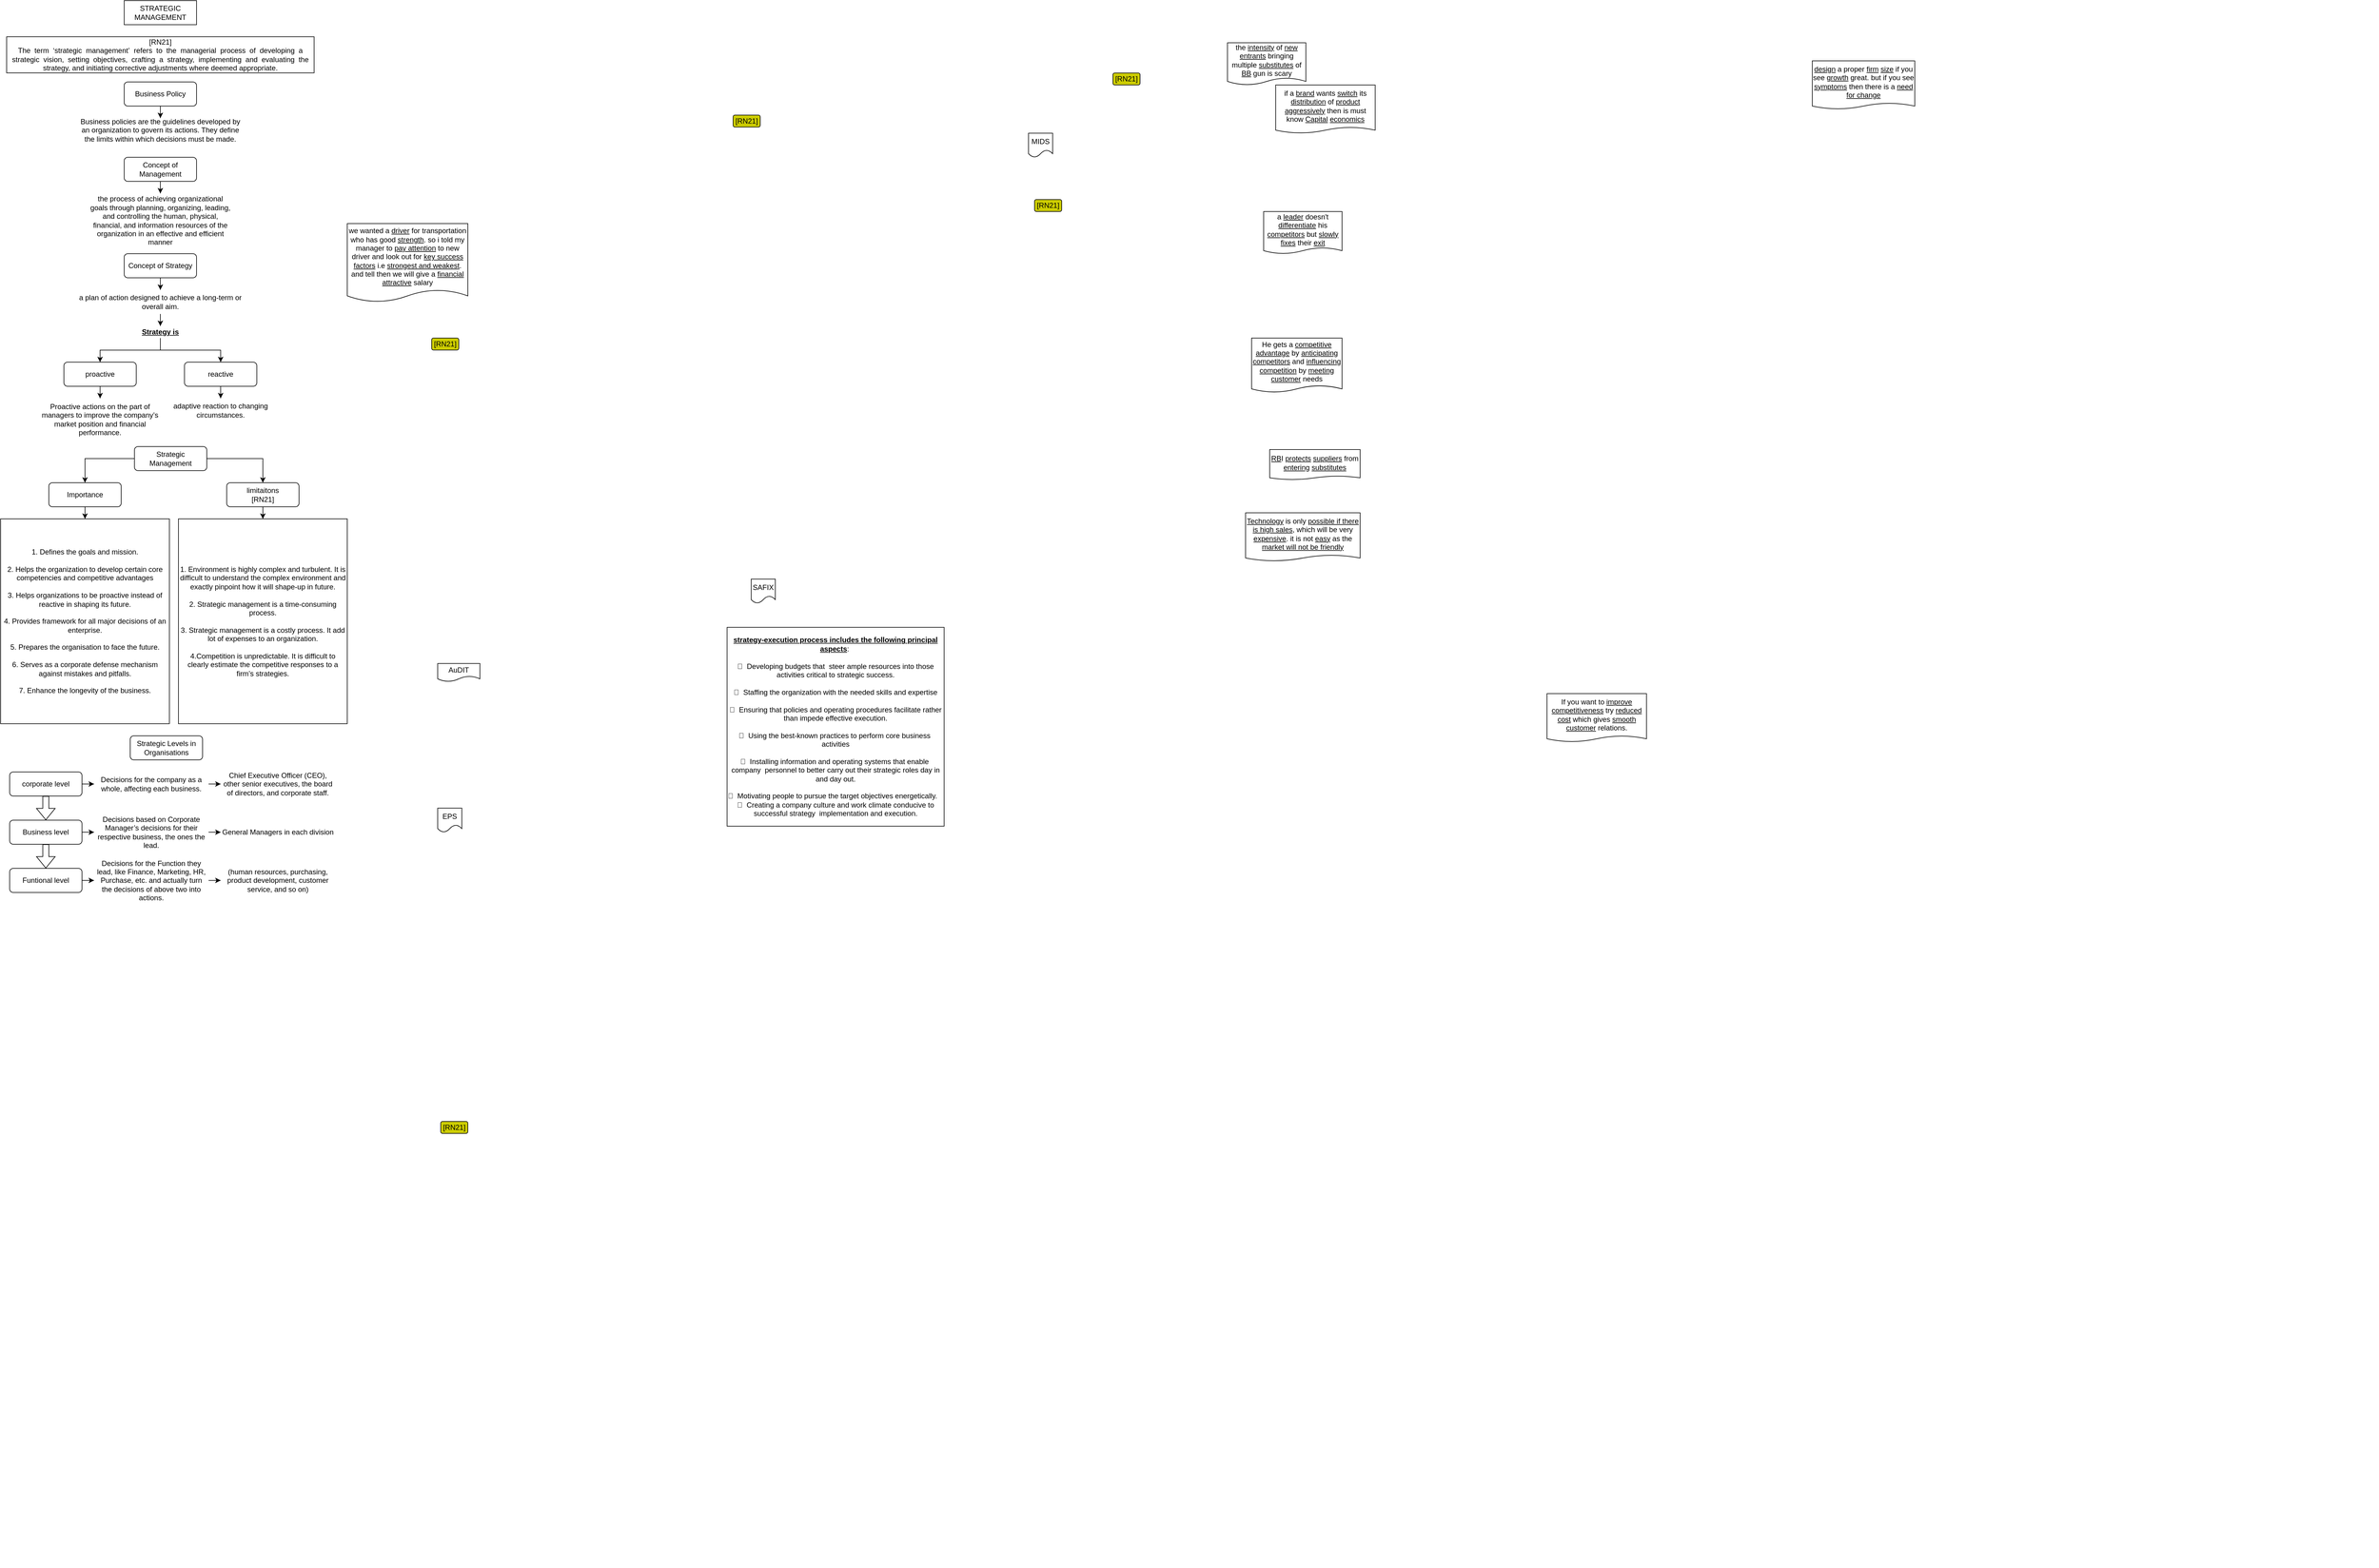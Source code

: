 <mxfile version="15.8.3" type="github">
  <diagram id="j7XMYwBc6ITuC55r1ueF" name="Page-1">
    <mxGraphModel dx="1573" dy="358" grid="1" gridSize="10" guides="1" tooltips="1" connect="1" arrows="1" fold="1" page="1" pageScale="1" pageWidth="850" pageHeight="1100" math="0" shadow="0">
      <root>
        <mxCell id="0" />
        <mxCell id="1" parent="0" />
        <mxCell id="MwBNxe2ZaE5eEIMrjebB-1" value="" style="shape=image;verticalLabelPosition=bottom;labelBackgroundColor=#ffffff;verticalAlign=top;aspect=fixed;imageAspect=0;image=https://i.imgur.com/6u7HFC5.jpg;fontStyle=1" parent="1" vertex="1">
          <mxGeometry x="160" width="371" height="520" as="geometry" />
        </mxCell>
        <mxCell id="MwBNxe2ZaE5eEIMrjebB-2" value="" style="shape=image;verticalLabelPosition=bottom;labelBackgroundColor=#ffffff;verticalAlign=top;aspect=fixed;imageAspect=0;image=https://i.imgur.com/eEXyNHM.jpg;" parent="1" vertex="1">
          <mxGeometry x="150" y="520" width="411" height="520" as="geometry" />
        </mxCell>
        <mxCell id="MwBNxe2ZaE5eEIMrjebB-3" value="" style="shape=image;verticalLabelPosition=bottom;labelBackgroundColor=#ffffff;verticalAlign=top;aspect=fixed;imageAspect=0;image=https://i.imgur.com/A8G9Bg5.jpg;" parent="1" vertex="1">
          <mxGeometry x="129.5" y="1040" width="452" height="520" as="geometry" />
        </mxCell>
        <mxCell id="MwBNxe2ZaE5eEIMrjebB-4" value="" style="shape=image;verticalLabelPosition=bottom;labelBackgroundColor=#ffffff;verticalAlign=top;aspect=fixed;imageAspect=0;image=https://i.imgur.com/yLA90qi.jpg;" parent="1" vertex="1">
          <mxGeometry x="150" y="1560" width="400" height="520" as="geometry" />
        </mxCell>
        <mxCell id="MwBNxe2ZaE5eEIMrjebB-5" value="" style="shape=image;verticalLabelPosition=bottom;labelBackgroundColor=#ffffff;verticalAlign=top;aspect=fixed;imageAspect=0;image=https://i.imgur.com/Me1mVRL.jpg;" parent="1" vertex="1">
          <mxGeometry x="116" y="2080" width="479" height="520" as="geometry" />
        </mxCell>
        <mxCell id="MwBNxe2ZaE5eEIMrjebB-6" value="" style="shape=image;verticalLabelPosition=bottom;labelBackgroundColor=#ffffff;verticalAlign=top;aspect=fixed;imageAspect=0;image=https://i.imgur.com/bxxSmCQ.jpg;" parent="1" vertex="1">
          <mxGeometry x="650" width="348" height="520" as="geometry" />
        </mxCell>
        <mxCell id="MwBNxe2ZaE5eEIMrjebB-7" value="" style="shape=image;verticalLabelPosition=bottom;labelBackgroundColor=#ffffff;verticalAlign=top;aspect=fixed;imageAspect=0;image=https://i.imgur.com/ni3FJTU.jpg;" parent="1" vertex="1">
          <mxGeometry x="650" y="520" width="362" height="520" as="geometry" />
        </mxCell>
        <mxCell id="MwBNxe2ZaE5eEIMrjebB-8" value="" style="shape=image;verticalLabelPosition=bottom;labelBackgroundColor=#ffffff;verticalAlign=top;aspect=fixed;imageAspect=0;image=https://i.imgur.com/4LETIx6.jpg;" parent="1" vertex="1">
          <mxGeometry x="1120" width="332" height="520" as="geometry" />
        </mxCell>
        <mxCell id="MwBNxe2ZaE5eEIMrjebB-9" value="" style="shape=image;verticalLabelPosition=bottom;labelBackgroundColor=#ffffff;verticalAlign=top;aspect=fixed;imageAspect=0;image=https://i.imgur.com/RAoyh6y.jpg;" parent="1" vertex="1">
          <mxGeometry x="1110" y="520" width="370" height="286.04" as="geometry" />
        </mxCell>
        <mxCell id="MwBNxe2ZaE5eEIMrjebB-10" value="" style="shape=image;verticalLabelPosition=bottom;labelBackgroundColor=#ffffff;verticalAlign=top;aspect=fixed;imageAspect=0;image=https://i.imgur.com/K2wJszS.jpg;" parent="1" vertex="1">
          <mxGeometry x="1560" width="339" height="520" as="geometry" />
        </mxCell>
        <mxCell id="MwBNxe2ZaE5eEIMrjebB-11" value="" style="shape=image;verticalLabelPosition=bottom;labelBackgroundColor=#ffffff;verticalAlign=top;aspect=fixed;imageAspect=0;image=https://i.imgur.com/KhrpB2Q.jpg;" parent="1" vertex="1">
          <mxGeometry x="1560" y="520" width="364" height="520" as="geometry" />
        </mxCell>
        <mxCell id="MwBNxe2ZaE5eEIMrjebB-12" value="" style="shape=image;verticalLabelPosition=bottom;labelBackgroundColor=#ffffff;verticalAlign=top;aspect=fixed;imageAspect=0;image=https://i.imgur.com/8tJsVoh.jpg;" parent="1" vertex="1">
          <mxGeometry x="1550" y="1040" width="380" height="321.54" as="geometry" />
        </mxCell>
        <mxCell id="MwBNxe2ZaE5eEIMrjebB-13" value="" style="shape=image;verticalLabelPosition=bottom;labelBackgroundColor=#ffffff;verticalAlign=top;aspect=fixed;imageAspect=0;image=https://i.imgur.com/hQruwP8.jpg;" parent="1" vertex="1">
          <mxGeometry x="2030" width="363" height="520" as="geometry" />
        </mxCell>
        <mxCell id="MwBNxe2ZaE5eEIMrjebB-14" value="" style="shape=image;verticalLabelPosition=bottom;labelBackgroundColor=#ffffff;verticalAlign=top;aspect=fixed;imageAspect=0;image=https://i.imgur.com/xi7W3eX.jpg;" parent="1" vertex="1">
          <mxGeometry x="2060" y="520" width="326" height="520" as="geometry" />
        </mxCell>
        <mxCell id="MwBNxe2ZaE5eEIMrjebB-15" value="" style="shape=image;verticalLabelPosition=bottom;labelBackgroundColor=#ffffff;verticalAlign=top;aspect=fixed;imageAspect=0;image=https://i.imgur.com/t6rBASU.jpg;" parent="1" vertex="1">
          <mxGeometry x="2050" y="1040" width="376" height="520" as="geometry" />
        </mxCell>
        <mxCell id="MwBNxe2ZaE5eEIMrjebB-16" value="" style="shape=image;verticalLabelPosition=bottom;labelBackgroundColor=#ffffff;verticalAlign=top;aspect=fixed;imageAspect=0;image=https://i.imgur.com/qbJ5l8r.jpg;" parent="1" vertex="1">
          <mxGeometry x="2050" y="1560" width="380" height="388.21" as="geometry" />
        </mxCell>
        <mxCell id="MwBNxe2ZaE5eEIMrjebB-17" value="" style="shape=image;verticalLabelPosition=bottom;labelBackgroundColor=#ffffff;verticalAlign=top;aspect=fixed;imageAspect=0;image=https://i.imgur.com/bgSkPRl.jpg;" parent="1" vertex="1">
          <mxGeometry x="2520" width="377" height="520" as="geometry" />
        </mxCell>
        <mxCell id="MwBNxe2ZaE5eEIMrjebB-18" value="" style="shape=image;verticalLabelPosition=bottom;labelBackgroundColor=#ffffff;verticalAlign=top;aspect=fixed;imageAspect=0;image=https://i.imgur.com/C7FwBWP.jpg;" parent="1" vertex="1">
          <mxGeometry x="2520" y="520" width="348" height="520" as="geometry" />
        </mxCell>
        <mxCell id="MwBNxe2ZaE5eEIMrjebB-19" value="" style="shape=image;verticalLabelPosition=bottom;labelBackgroundColor=#ffffff;verticalAlign=top;aspect=fixed;imageAspect=0;image=https://i.imgur.com/A4ML38M.jpg;" parent="1" vertex="1">
          <mxGeometry x="2502" y="1040" width="395" height="520" as="geometry" />
        </mxCell>
        <mxCell id="MwBNxe2ZaE5eEIMrjebB-20" value="" style="shape=image;verticalLabelPosition=bottom;labelBackgroundColor=#ffffff;verticalAlign=top;aspect=fixed;imageAspect=0;image=https://i.imgur.com/cU4Dyhf.jpg;" parent="1" vertex="1">
          <mxGeometry x="2502" y="1560" width="438" height="463.87" as="geometry" />
        </mxCell>
        <mxCell id="MwBNxe2ZaE5eEIMrjebB-21" value="" style="shape=image;verticalLabelPosition=bottom;labelBackgroundColor=#ffffff;verticalAlign=top;aspect=fixed;imageAspect=0;image=https://i.imgur.com/F6UhhK0.jpg;" parent="1" vertex="1">
          <mxGeometry x="3000" width="344" height="520" as="geometry" />
        </mxCell>
        <mxCell id="MwBNxe2ZaE5eEIMrjebB-22" value="" style="shape=image;verticalLabelPosition=bottom;labelBackgroundColor=#ffffff;verticalAlign=top;aspect=fixed;imageAspect=0;image=https://i.imgur.com/BMNPBXX.jpg;" parent="1" vertex="1">
          <mxGeometry x="2990" y="510" width="399" height="520" as="geometry" />
        </mxCell>
        <mxCell id="MwBNxe2ZaE5eEIMrjebB-23" value="" style="shape=image;verticalLabelPosition=bottom;labelBackgroundColor=#ffffff;verticalAlign=top;aspect=fixed;imageAspect=0;image=https://i.imgur.com/eH7P27n.jpg;" parent="1" vertex="1">
          <mxGeometry x="3030" y="1030" width="333" height="520" as="geometry" />
        </mxCell>
        <mxCell id="MwBNxe2ZaE5eEIMrjebB-24" value="" style="shape=image;verticalLabelPosition=bottom;labelBackgroundColor=#ffffff;verticalAlign=top;aspect=fixed;imageAspect=0;image=https://i.imgur.com/keu4Tkj.jpg;" parent="1" vertex="1">
          <mxGeometry x="3022.5" y="1550" width="348" height="520" as="geometry" />
        </mxCell>
        <mxCell id="rLPvU5QVDg2SnjH61hx6-2" value="&lt;div&gt;if a &lt;u&gt;brand&lt;/u&gt; wants &lt;u&gt;switch&lt;/u&gt; its &lt;u&gt;distribution&lt;/u&gt; of &lt;u&gt;product&lt;/u&gt; &lt;u&gt;aggressively&lt;/u&gt; then is must know &lt;u&gt;Capital&lt;/u&gt; &lt;u&gt;economics&lt;/u&gt;&lt;/div&gt;" style="shape=document;whiteSpace=wrap;html=1;boundedLbl=1;size=0.125;" parent="1" vertex="1">
          <mxGeometry x="1560" y="140" width="165" height="80" as="geometry" />
        </mxCell>
        <mxCell id="rLPvU5QVDg2SnjH61hx6-3" value="&lt;div&gt;the &lt;u&gt;intensity&lt;/u&gt; of &lt;u&gt;new entrants&lt;/u&gt; bringing multiple &lt;u&gt;substitutes&lt;/u&gt; of &lt;u&gt;BB&lt;/u&gt; gun is scary&lt;br&gt;&lt;/div&gt;" style="shape=document;whiteSpace=wrap;html=1;boundedLbl=1;size=0.167;" parent="1" vertex="1">
          <mxGeometry x="1480" y="70" width="130" height="70" as="geometry" />
        </mxCell>
        <mxCell id="rLPvU5QVDg2SnjH61hx6-4" value="a &lt;u&gt;leader&lt;/u&gt; doesn&#39;t &lt;u&gt;differentiate&lt;/u&gt; his &lt;u&gt;competitors&lt;/u&gt; but &lt;u&gt;slowly&lt;/u&gt; &lt;u&gt;fixes&lt;/u&gt; their &lt;u&gt;exit&lt;/u&gt;" style="shape=document;whiteSpace=wrap;html=1;boundedLbl=1;size=0.143;" parent="1" vertex="1">
          <mxGeometry x="1540" y="350" width="130" height="70" as="geometry" />
        </mxCell>
        <mxCell id="rLPvU5QVDg2SnjH61hx6-5" value="He gets a &lt;u&gt;competitive advantage&lt;/u&gt; by &lt;u&gt;anticipating competitors&lt;/u&gt; and &lt;u&gt;influencing competition&lt;/u&gt; by &lt;u&gt;meeting&lt;/u&gt; &lt;u&gt;customer&lt;/u&gt; needs " style="shape=document;whiteSpace=wrap;html=1;boundedLbl=1;size=0.125;" parent="1" vertex="1">
          <mxGeometry x="1520" y="560" width="150" height="90" as="geometry" />
        </mxCell>
        <mxCell id="rLPvU5QVDg2SnjH61hx6-6" value="&lt;u&gt;RB&lt;/u&gt;I &lt;u&gt;protects&lt;/u&gt; &lt;u&gt;suppliers&lt;/u&gt; from &lt;u&gt;entering&lt;/u&gt; &lt;u&gt;substitutes&lt;/u&gt;" style="shape=document;whiteSpace=wrap;html=1;boundedLbl=1;size=0.125;" parent="1" vertex="1">
          <mxGeometry x="1550" y="745" width="150" height="50" as="geometry" />
        </mxCell>
        <mxCell id="rLPvU5QVDg2SnjH61hx6-7" value="&lt;u&gt;Technology&lt;/u&gt; is only &lt;u&gt;possible if there is high sales&lt;/u&gt;, which will be very &lt;u&gt;expensive&lt;/u&gt;. it is not &lt;u&gt;easy&lt;/u&gt; as the &lt;u&gt;market will not be friendly&lt;/u&gt;" style="shape=document;whiteSpace=wrap;html=1;boundedLbl=1;size=0.125;" parent="1" vertex="1">
          <mxGeometry x="1510" y="850" width="190" height="80" as="geometry" />
        </mxCell>
        <mxCell id="12GZfQRTcd2lBIFm0Cih-1" value="&lt;div&gt;we wanted a &lt;u&gt;driver&lt;/u&gt; for transportation who has good &lt;u&gt;strength&lt;/u&gt;. so i told my manager to &lt;u&gt;pay attention&lt;/u&gt; to new driver and look out for &lt;u&gt;key success factors&lt;/u&gt; i.e &lt;u&gt;strongest and weakest&lt;/u&gt;. and tell then we will give a &lt;u&gt;financial attractive&lt;/u&gt; salary&lt;br&gt;&lt;/div&gt;" style="shape=document;whiteSpace=wrap;html=1;boundedLbl=1;size=0.154;" parent="1" vertex="1">
          <mxGeometry x="20" y="370" width="200" height="130" as="geometry" />
        </mxCell>
        <mxCell id="12GZfQRTcd2lBIFm0Cih-2" value="AuDIT" style="shape=document;whiteSpace=wrap;html=1;boundedLbl=1;" parent="1" vertex="1">
          <mxGeometry x="170" y="1100" width="70" height="30" as="geometry" />
        </mxCell>
        <mxCell id="12GZfQRTcd2lBIFm0Cih-3" value="EPS" style="shape=document;whiteSpace=wrap;html=1;boundedLbl=1;" parent="1" vertex="1">
          <mxGeometry x="170.0" y="1340.0" width="40" height="40" as="geometry" />
        </mxCell>
        <mxCell id="12GZfQRTcd2lBIFm0Cih-5" value="SAFIX" style="shape=document;whiteSpace=wrap;html=1;boundedLbl=1;" parent="1" vertex="1">
          <mxGeometry x="690.0" y="960.0" width="40" height="40" as="geometry" />
        </mxCell>
        <mxCell id="12GZfQRTcd2lBIFm0Cih-6" value="MIDS" style="shape=document;whiteSpace=wrap;html=1;boundedLbl=1;" parent="1" vertex="1">
          <mxGeometry x="1150.0" y="220.0" width="40" height="40" as="geometry" />
        </mxCell>
        <mxCell id="12GZfQRTcd2lBIFm0Cih-7" value="If you want to &lt;u&gt;improve&lt;/u&gt; &lt;u&gt;competitiveness&lt;/u&gt; try &lt;u&gt;reduced cost&lt;/u&gt; which gives &lt;u&gt;smooth&lt;/u&gt; &lt;u&gt;customer&lt;/u&gt; relations. " style="shape=document;whiteSpace=wrap;html=1;boundedLbl=1;size=0.125;" parent="1" vertex="1">
          <mxGeometry x="2010" y="1150" width="165" height="80" as="geometry" />
        </mxCell>
        <mxCell id="12GZfQRTcd2lBIFm0Cih-8" value="&lt;u&gt;design&lt;/u&gt; a proper &lt;u&gt;firm&lt;/u&gt; &lt;u&gt;size&lt;/u&gt; if you see &lt;u&gt;growth&lt;/u&gt; great. but if you see &lt;u&gt;symptoms&lt;/u&gt; then there is a &lt;u&gt;need for change&lt;/u&gt;" style="shape=document;whiteSpace=wrap;html=1;boundedLbl=1;size=0.125;" parent="1" vertex="1">
          <mxGeometry x="2450" y="100" width="170" height="80" as="geometry" />
        </mxCell>
        <mxCell id="c6inpc5KiyZHfQqqr6w0-8" value="&lt;div&gt;STRATEGIC&lt;/div&gt;&lt;div&gt;MANAGEMENT&lt;/div&gt;" style="rounded=0;whiteSpace=wrap;html=1;" vertex="1" parent="1">
          <mxGeometry x="-350" width="120" height="40" as="geometry" />
        </mxCell>
        <mxCell id="c6inpc5KiyZHfQqqr6w0-9" style="edgeStyle=orthogonalEdgeStyle;rounded=0;orthogonalLoop=1;jettySize=auto;html=1;" edge="1" parent="1" source="c6inpc5KiyZHfQqqr6w0-10" target="c6inpc5KiyZHfQqqr6w0-35">
          <mxGeometry relative="1" as="geometry" />
        </mxCell>
        <mxCell id="c6inpc5KiyZHfQqqr6w0-10" value="&lt;div&gt;&lt;span&gt;Concept of Strategy&lt;/span&gt;&lt;br&gt;&lt;/div&gt;" style="rounded=1;whiteSpace=wrap;html=1;" vertex="1" parent="1">
          <mxGeometry x="-350" y="420" width="120" height="40" as="geometry" />
        </mxCell>
        <mxCell id="c6inpc5KiyZHfQqqr6w0-11" style="edgeStyle=orthogonalEdgeStyle;rounded=0;orthogonalLoop=1;jettySize=auto;html=1;" edge="1" parent="1" source="c6inpc5KiyZHfQqqr6w0-13" target="c6inpc5KiyZHfQqqr6w0-21">
          <mxGeometry relative="1" as="geometry" />
        </mxCell>
        <mxCell id="c6inpc5KiyZHfQqqr6w0-12" style="edgeStyle=orthogonalEdgeStyle;rounded=0;orthogonalLoop=1;jettySize=auto;html=1;" edge="1" parent="1" source="c6inpc5KiyZHfQqqr6w0-13" target="c6inpc5KiyZHfQqqr6w0-23">
          <mxGeometry relative="1" as="geometry" />
        </mxCell>
        <mxCell id="c6inpc5KiyZHfQqqr6w0-13" value="&lt;div&gt;&lt;span&gt;Strategic Management&lt;/span&gt;&lt;br&gt;&lt;/div&gt;" style="rounded=1;whiteSpace=wrap;html=1;" vertex="1" parent="1">
          <mxGeometry x="-333" y="740" width="120" height="40" as="geometry" />
        </mxCell>
        <mxCell id="c6inpc5KiyZHfQqqr6w0-14" value="&lt;div&gt;&lt;span&gt;Strategic Levels in&lt;/span&gt;&lt;br&gt;&lt;/div&gt;&lt;div&gt;Organisations&lt;/div&gt;" style="rounded=1;whiteSpace=wrap;html=1;" vertex="1" parent="1">
          <mxGeometry x="-340" y="1220" width="120" height="40" as="geometry" />
        </mxCell>
        <mxCell id="c6inpc5KiyZHfQqqr6w0-16" style="edgeStyle=orthogonalEdgeStyle;rounded=0;orthogonalLoop=1;jettySize=auto;html=1;" edge="1" parent="1" source="c6inpc5KiyZHfQqqr6w0-17" target="c6inpc5KiyZHfQqqr6w0-33">
          <mxGeometry relative="1" as="geometry" />
        </mxCell>
        <mxCell id="c6inpc5KiyZHfQqqr6w0-17" value="Concept of Management" style="rounded=1;whiteSpace=wrap;html=1;" vertex="1" parent="1">
          <mxGeometry x="-350" y="260" width="120" height="40" as="geometry" />
        </mxCell>
        <mxCell id="c6inpc5KiyZHfQqqr6w0-18" style="edgeStyle=orthogonalEdgeStyle;rounded=0;orthogonalLoop=1;jettySize=auto;html=1;entryX=0.5;entryY=0;entryDx=0;entryDy=0;" edge="1" parent="1" source="c6inpc5KiyZHfQqqr6w0-19" target="c6inpc5KiyZHfQqqr6w0-32">
          <mxGeometry relative="1" as="geometry" />
        </mxCell>
        <mxCell id="c6inpc5KiyZHfQqqr6w0-19" value="Business Policy" style="rounded=1;whiteSpace=wrap;html=1;" vertex="1" parent="1">
          <mxGeometry x="-350" y="135" width="120" height="40" as="geometry" />
        </mxCell>
        <mxCell id="c6inpc5KiyZHfQqqr6w0-20" style="edgeStyle=orthogonalEdgeStyle;rounded=0;orthogonalLoop=1;jettySize=auto;html=1;" edge="1" parent="1" source="c6inpc5KiyZHfQqqr6w0-21" target="c6inpc5KiyZHfQqqr6w0-45">
          <mxGeometry relative="1" as="geometry" />
        </mxCell>
        <mxCell id="c6inpc5KiyZHfQqqr6w0-21" value="&lt;div&gt;&lt;span&gt;Importance&lt;/span&gt;&lt;br&gt;&lt;/div&gt;" style="rounded=1;whiteSpace=wrap;html=1;" vertex="1" parent="1">
          <mxGeometry x="-475" y="800" width="120" height="40" as="geometry" />
        </mxCell>
        <mxCell id="c6inpc5KiyZHfQqqr6w0-22" style="edgeStyle=orthogonalEdgeStyle;rounded=0;orthogonalLoop=1;jettySize=auto;html=1;" edge="1" parent="1" source="c6inpc5KiyZHfQqqr6w0-23" target="c6inpc5KiyZHfQqqr6w0-46">
          <mxGeometry relative="1" as="geometry" />
        </mxCell>
        <mxCell id="c6inpc5KiyZHfQqqr6w0-23" value="&lt;div&gt;limitaitons&lt;/div&gt;&lt;div&gt;[RN21]&lt;br&gt;&lt;/div&gt;" style="rounded=1;whiteSpace=wrap;html=1;" vertex="1" parent="1">
          <mxGeometry x="-180" y="800" width="120" height="40" as="geometry" />
        </mxCell>
        <mxCell id="c6inpc5KiyZHfQqqr6w0-24" style="edgeStyle=orthogonalEdgeStyle;rounded=0;orthogonalLoop=1;jettySize=auto;html=1;" edge="1" parent="1" source="c6inpc5KiyZHfQqqr6w0-25" target="c6inpc5KiyZHfQqqr6w0-52">
          <mxGeometry relative="1" as="geometry" />
        </mxCell>
        <mxCell id="c6inpc5KiyZHfQqqr6w0-25" value="&lt;div&gt;Funtional level&lt;/div&gt;" style="rounded=1;whiteSpace=wrap;html=1;" vertex="1" parent="1">
          <mxGeometry x="-540" y="1440" width="120" height="40" as="geometry" />
        </mxCell>
        <mxCell id="c6inpc5KiyZHfQqqr6w0-26" style="edgeStyle=orthogonalEdgeStyle;shape=flexArrow;rounded=0;orthogonalLoop=1;jettySize=auto;html=1;" edge="1" parent="1" source="c6inpc5KiyZHfQqqr6w0-28" target="c6inpc5KiyZHfQqqr6w0-25">
          <mxGeometry relative="1" as="geometry" />
        </mxCell>
        <mxCell id="c6inpc5KiyZHfQqqr6w0-27" style="edgeStyle=orthogonalEdgeStyle;rounded=0;orthogonalLoop=1;jettySize=auto;html=1;" edge="1" parent="1" source="c6inpc5KiyZHfQqqr6w0-28" target="c6inpc5KiyZHfQqqr6w0-50">
          <mxGeometry relative="1" as="geometry" />
        </mxCell>
        <mxCell id="c6inpc5KiyZHfQqqr6w0-28" value="Business level" style="rounded=1;whiteSpace=wrap;html=1;" vertex="1" parent="1">
          <mxGeometry x="-540" y="1360" width="120" height="40" as="geometry" />
        </mxCell>
        <mxCell id="c6inpc5KiyZHfQqqr6w0-29" style="edgeStyle=orthogonalEdgeStyle;shape=flexArrow;rounded=0;orthogonalLoop=1;jettySize=auto;html=1;" edge="1" parent="1" source="c6inpc5KiyZHfQqqr6w0-31" target="c6inpc5KiyZHfQqqr6w0-28">
          <mxGeometry relative="1" as="geometry" />
        </mxCell>
        <mxCell id="c6inpc5KiyZHfQqqr6w0-30" style="edgeStyle=orthogonalEdgeStyle;rounded=0;orthogonalLoop=1;jettySize=auto;html=1;" edge="1" parent="1" source="c6inpc5KiyZHfQqqr6w0-31" target="c6inpc5KiyZHfQqqr6w0-48">
          <mxGeometry relative="1" as="geometry" />
        </mxCell>
        <mxCell id="c6inpc5KiyZHfQqqr6w0-31" value="corporate level" style="rounded=1;whiteSpace=wrap;html=1;" vertex="1" parent="1">
          <mxGeometry x="-540" y="1280" width="120" height="40" as="geometry" />
        </mxCell>
        <mxCell id="c6inpc5KiyZHfQqqr6w0-32" value="Business policies are the guidelines developed by an organization to govern its actions. They define the limits within which decisions must be made." style="text;html=1;strokeColor=none;fillColor=none;align=center;verticalAlign=middle;whiteSpace=wrap;rounded=0;" vertex="1" parent="1">
          <mxGeometry x="-430" y="195" width="280" height="40" as="geometry" />
        </mxCell>
        <mxCell id="c6inpc5KiyZHfQqqr6w0-33" value="the process of achieving organizational goals through planning, organizing, leading, and controlling the human, physical, financial, and information resources of the organization in an effective and efficient manner" style="text;html=1;strokeColor=none;fillColor=none;align=center;verticalAlign=middle;whiteSpace=wrap;rounded=0;" vertex="1" parent="1">
          <mxGeometry x="-410" y="320" width="240" height="90" as="geometry" />
        </mxCell>
        <mxCell id="c6inpc5KiyZHfQqqr6w0-34" style="edgeStyle=orthogonalEdgeStyle;rounded=0;orthogonalLoop=1;jettySize=auto;html=1;" edge="1" parent="1" source="c6inpc5KiyZHfQqqr6w0-35" target="c6inpc5KiyZHfQqqr6w0-38">
          <mxGeometry relative="1" as="geometry" />
        </mxCell>
        <mxCell id="c6inpc5KiyZHfQqqr6w0-35" value="a plan of action designed to achieve a long-term or overall aim." style="text;html=1;strokeColor=none;fillColor=none;align=center;verticalAlign=middle;whiteSpace=wrap;rounded=0;" vertex="1" parent="1">
          <mxGeometry x="-430" y="480" width="280" height="40" as="geometry" />
        </mxCell>
        <mxCell id="c6inpc5KiyZHfQqqr6w0-36" style="edgeStyle=orthogonalEdgeStyle;rounded=0;orthogonalLoop=1;jettySize=auto;html=1;" edge="1" parent="1" source="c6inpc5KiyZHfQqqr6w0-38" target="c6inpc5KiyZHfQqqr6w0-42">
          <mxGeometry relative="1" as="geometry" />
        </mxCell>
        <mxCell id="c6inpc5KiyZHfQqqr6w0-37" style="edgeStyle=orthogonalEdgeStyle;rounded=0;orthogonalLoop=1;jettySize=auto;html=1;" edge="1" parent="1" source="c6inpc5KiyZHfQqqr6w0-38" target="c6inpc5KiyZHfQqqr6w0-40">
          <mxGeometry relative="1" as="geometry" />
        </mxCell>
        <mxCell id="c6inpc5KiyZHfQqqr6w0-38" value="&lt;b&gt;&lt;u&gt;Strategy is&lt;/u&gt;&lt;/b&gt;" style="text;html=1;strokeColor=none;fillColor=none;align=center;verticalAlign=middle;whiteSpace=wrap;rounded=0;" vertex="1" parent="1">
          <mxGeometry x="-350" y="540" width="120" height="20" as="geometry" />
        </mxCell>
        <mxCell id="c6inpc5KiyZHfQqqr6w0-39" style="edgeStyle=orthogonalEdgeStyle;rounded=0;orthogonalLoop=1;jettySize=auto;html=1;" edge="1" parent="1" source="c6inpc5KiyZHfQqqr6w0-40" target="c6inpc5KiyZHfQqqr6w0-44">
          <mxGeometry relative="1" as="geometry" />
        </mxCell>
        <mxCell id="c6inpc5KiyZHfQqqr6w0-40" value="reactive" style="rounded=1;whiteSpace=wrap;html=1;" vertex="1" parent="1">
          <mxGeometry x="-250" y="600" width="120" height="40" as="geometry" />
        </mxCell>
        <mxCell id="c6inpc5KiyZHfQqqr6w0-41" style="edgeStyle=orthogonalEdgeStyle;rounded=0;orthogonalLoop=1;jettySize=auto;html=1;" edge="1" parent="1" source="c6inpc5KiyZHfQqqr6w0-42" target="c6inpc5KiyZHfQqqr6w0-43">
          <mxGeometry relative="1" as="geometry" />
        </mxCell>
        <mxCell id="c6inpc5KiyZHfQqqr6w0-42" value="proactive" style="rounded=1;whiteSpace=wrap;html=1;" vertex="1" parent="1">
          <mxGeometry x="-450" y="600" width="120" height="40" as="geometry" />
        </mxCell>
        <mxCell id="c6inpc5KiyZHfQqqr6w0-43" value="&lt;div&gt;Proactive actions on the part of managers to improve the company’s market&amp;nbsp;&lt;span&gt;position and financial performance.&lt;/span&gt;&lt;/div&gt;" style="text;html=1;strokeColor=none;fillColor=none;align=center;verticalAlign=middle;whiteSpace=wrap;rounded=0;" vertex="1" parent="1">
          <mxGeometry x="-490" y="660" width="200" height="70" as="geometry" />
        </mxCell>
        <mxCell id="c6inpc5KiyZHfQqqr6w0-44" value="adaptive reaction to changing circumstances." style="text;html=1;strokeColor=none;fillColor=none;align=center;verticalAlign=middle;whiteSpace=wrap;rounded=0;" vertex="1" parent="1">
          <mxGeometry x="-290" y="660" width="200" height="40" as="geometry" />
        </mxCell>
        <mxCell id="c6inpc5KiyZHfQqqr6w0-45" value="1. Defines the goals and mission.&lt;div&gt;&lt;br&gt;&lt;/div&gt;&lt;div&gt;2. Helps the organization to develop certain core competencies and competitive advantages&lt;/div&gt;&lt;div&gt;&lt;br&gt;&lt;/div&gt;&lt;div&gt;3. Helps organizations to be proactive instead of reactive in shaping its future.&lt;/div&gt;&lt;div&gt;&lt;br&gt;&lt;/div&gt;&lt;div&gt;4. Provides framework for all major decisions of an enterprise.&lt;/div&gt;&lt;div&gt;&lt;br&gt;&lt;/div&gt;&lt;div&gt;5. Prepares the organisation to face the future.&lt;/div&gt;&lt;div&gt;&lt;br&gt;&lt;/div&gt;&lt;div&gt;6. Serves as a corporate defense mechanism against mistakes and pitfalls.&lt;/div&gt;&lt;div&gt;&lt;br&gt;&lt;/div&gt;&lt;div&gt;7. Enhance the longevity of the business.&lt;br&gt;&lt;/div&gt;" style="rounded=0;whiteSpace=wrap;html=1;" vertex="1" parent="1">
          <mxGeometry x="-555" y="860" width="280" height="340" as="geometry" />
        </mxCell>
        <mxCell id="c6inpc5KiyZHfQqqr6w0-46" value="1. Environment is highly complex and turbulent. It is&lt;br&gt;difficult to understand the complex environment and&lt;br&gt;&lt;div&gt;exactly pinpoint how it will shape-up in future.&lt;/div&gt;&lt;div&gt;&lt;br&gt;&lt;/div&gt;&lt;div&gt;2. Strategic management is a time-consuming process.&lt;/div&gt;&lt;div&gt;&lt;br&gt;&lt;/div&gt;&lt;div&gt;3. Strategic management is a costly process. It add lot of expenses to an organization.&lt;/div&gt;&lt;div&gt;&lt;br&gt;&lt;/div&gt;&lt;div&gt;4.Competition is unpredictable. It is difficult to clearly estimate the competitive responses to a firm’s strategies.&lt;br&gt;&lt;/div&gt;" style="rounded=0;whiteSpace=wrap;html=1;" vertex="1" parent="1">
          <mxGeometry x="-260" y="860" width="280" height="340" as="geometry" />
        </mxCell>
        <mxCell id="c6inpc5KiyZHfQqqr6w0-47" style="edgeStyle=orthogonalEdgeStyle;rounded=0;orthogonalLoop=1;jettySize=auto;html=1;" edge="1" parent="1" source="c6inpc5KiyZHfQqqr6w0-48" target="c6inpc5KiyZHfQqqr6w0-53">
          <mxGeometry relative="1" as="geometry" />
        </mxCell>
        <mxCell id="c6inpc5KiyZHfQqqr6w0-48" value="Decisions for the company as a&lt;br&gt;whole, affecting each business." style="text;html=1;strokeColor=none;fillColor=none;align=center;verticalAlign=middle;whiteSpace=wrap;rounded=0;" vertex="1" parent="1">
          <mxGeometry x="-400" y="1280" width="190" height="40" as="geometry" />
        </mxCell>
        <mxCell id="c6inpc5KiyZHfQqqr6w0-49" style="edgeStyle=orthogonalEdgeStyle;rounded=0;orthogonalLoop=1;jettySize=auto;html=1;" edge="1" parent="1" source="c6inpc5KiyZHfQqqr6w0-50" target="c6inpc5KiyZHfQqqr6w0-54">
          <mxGeometry relative="1" as="geometry" />
        </mxCell>
        <mxCell id="c6inpc5KiyZHfQqqr6w0-50" value="Decisions based on Corporate&lt;br&gt;Manager’s decisions for their&lt;br&gt;respective business, the ones the lead." style="text;html=1;strokeColor=none;fillColor=none;align=center;verticalAlign=middle;whiteSpace=wrap;rounded=0;" vertex="1" parent="1">
          <mxGeometry x="-400" y="1350" width="190" height="60" as="geometry" />
        </mxCell>
        <mxCell id="c6inpc5KiyZHfQqqr6w0-51" style="edgeStyle=orthogonalEdgeStyle;rounded=0;orthogonalLoop=1;jettySize=auto;html=1;" edge="1" parent="1" source="c6inpc5KiyZHfQqqr6w0-52" target="c6inpc5KiyZHfQqqr6w0-55">
          <mxGeometry relative="1" as="geometry" />
        </mxCell>
        <mxCell id="c6inpc5KiyZHfQqqr6w0-52" value="Decisions for the Function they lead, like Finance, Marketing, HR, Purchase, etc. and actually turn the decisions of above two into&lt;br&gt;actions." style="text;html=1;strokeColor=none;fillColor=none;align=center;verticalAlign=middle;whiteSpace=wrap;rounded=0;" vertex="1" parent="1">
          <mxGeometry x="-400" y="1425" width="190" height="70" as="geometry" />
        </mxCell>
        <mxCell id="c6inpc5KiyZHfQqqr6w0-53" value="Chief Executive Officer (CEO),&lt;br&gt;other senior executives, the board of directors, and corporate staff." style="text;html=1;strokeColor=none;fillColor=none;align=center;verticalAlign=middle;whiteSpace=wrap;rounded=0;" vertex="1" parent="1">
          <mxGeometry x="-190" y="1280" width="190" height="40" as="geometry" />
        </mxCell>
        <mxCell id="c6inpc5KiyZHfQqqr6w0-54" value="General Managers in each division" style="text;html=1;strokeColor=none;fillColor=none;align=center;verticalAlign=middle;whiteSpace=wrap;rounded=0;" vertex="1" parent="1">
          <mxGeometry x="-190" y="1360" width="190" height="40" as="geometry" />
        </mxCell>
        <mxCell id="c6inpc5KiyZHfQqqr6w0-55" value="(human resources, purchasing, product development, customer service, and so on)" style="text;html=1;strokeColor=none;fillColor=none;align=center;verticalAlign=middle;whiteSpace=wrap;rounded=0;" vertex="1" parent="1">
          <mxGeometry x="-190" y="1440" width="190" height="40" as="geometry" />
        </mxCell>
        <mxCell id="c6inpc5KiyZHfQqqr6w0-56" value="[RN21]&lt;br&gt;&lt;div&gt;The&amp;nbsp; term&amp;nbsp; ‘strategic&amp;nbsp; management’&amp;nbsp; refers&amp;nbsp; to&amp;nbsp; the&amp;nbsp; managerial&amp;nbsp; process&amp;nbsp; of&amp;nbsp; developing&amp;nbsp; a &lt;/div&gt;strategic&amp;nbsp; vision,&amp;nbsp; setting&amp;nbsp; objectives,&amp;nbsp; crafting&amp;nbsp; a&amp;nbsp; strategy,&amp;nbsp; implementing&amp;nbsp; and&amp;nbsp; evaluating&amp;nbsp; the &lt;br&gt;strategy, and initiating corrective adjustments where deemed appropriate." style="rounded=0;whiteSpace=wrap;html=1;" vertex="1" parent="1">
          <mxGeometry x="-545" y="60" width="510" height="60" as="geometry" />
        </mxCell>
        <mxCell id="c6inpc5KiyZHfQqqr6w0-58" value="[RN21]" style="rounded=1;whiteSpace=wrap;html=1;fontColor=#000000;fillColor=#CCCC00;" vertex="1" parent="1">
          <mxGeometry x="175" y="1860" width="45" height="19.85" as="geometry" />
        </mxCell>
        <mxCell id="c6inpc5KiyZHfQqqr6w0-59" value="[RN21]" style="rounded=1;whiteSpace=wrap;html=1;fontColor=#000000;fillColor=#CCCC00;" vertex="1" parent="1">
          <mxGeometry x="160" y="560" width="45" height="19.85" as="geometry" />
        </mxCell>
        <mxCell id="c6inpc5KiyZHfQqqr6w0-60" value="[RN21]" style="rounded=1;whiteSpace=wrap;html=1;fontColor=#000000;fillColor=#CCCC00;" vertex="1" parent="1">
          <mxGeometry x="660" y="190" width="45" height="19.85" as="geometry" />
        </mxCell>
        <mxCell id="c6inpc5KiyZHfQqqr6w0-61" value="&lt;div&gt;&lt;u&gt;&lt;b&gt;strategy-execution process includes the following principal aspects&lt;/b&gt;&lt;/u&gt;:&amp;nbsp; &lt;br&gt;&lt;/div&gt;&lt;div&gt;&lt;br&gt;&lt;/div&gt;&lt;div&gt;&amp;nbsp; Developing budgets that&amp;nbsp; steer ample resources into those activities critical to strategic success. &lt;br&gt;&lt;/div&gt;&lt;div&gt;&lt;br&gt;&lt;/div&gt;&lt;div&gt;&amp;nbsp; Staffing the organization with the needed skills and expertise&lt;br&gt;&lt;/div&gt;&lt;div&gt;&lt;br&gt;&lt;/div&gt;&amp;nbsp; Ensuring that policies and operating procedures facilitate rather than impede effective execution. &lt;br&gt;&lt;div&gt;&lt;br&gt;&lt;/div&gt;&lt;div&gt;&amp;nbsp; Using the best-known practices to perform core business&amp;nbsp; activities&lt;br&gt;&lt;/div&gt;&lt;div&gt;&lt;br&gt;&lt;/div&gt;&lt;div&gt;&amp;nbsp; Installing information and operating systems that enable&amp;nbsp; company&amp;nbsp; personnel to better carry out their strategic roles day in and day out. &lt;br&gt;&lt;/div&gt;&lt;div&gt;&lt;br&gt;&lt;/div&gt;&amp;nbsp; Motivating people to pursue the target objectives energetically.&amp;nbsp; &amp;nbsp;&lt;br&gt;&lt;div&gt;&amp;nbsp; Creating a company culture and work climate conducive to successful strategy&amp;nbsp; implementation and execution. &lt;br&gt;&lt;/div&gt;" style="rounded=0;whiteSpace=wrap;html=1;" vertex="1" parent="1">
          <mxGeometry x="650" y="1040" width="360" height="330" as="geometry" />
        </mxCell>
        <mxCell id="c6inpc5KiyZHfQqqr6w0-62" value="[RN21]" style="rounded=1;whiteSpace=wrap;html=1;fontColor=#000000;fillColor=#CCCC00;" vertex="1" parent="1">
          <mxGeometry x="1160" y="330.15" width="45" height="19.85" as="geometry" />
        </mxCell>
        <mxCell id="c6inpc5KiyZHfQqqr6w0-63" value="[RN21]" style="rounded=1;whiteSpace=wrap;html=1;fontColor=#000000;fillColor=#CCCC00;" vertex="1" parent="1">
          <mxGeometry x="1290" y="120.15" width="45" height="19.85" as="geometry" />
        </mxCell>
      </root>
    </mxGraphModel>
  </diagram>
</mxfile>
